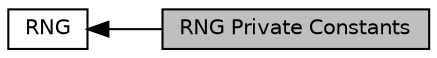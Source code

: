 digraph "RNG Private Constants"
{
  edge [fontname="Helvetica",fontsize="10",labelfontname="Helvetica",labelfontsize="10"];
  node [fontname="Helvetica",fontsize="10",shape=record];
  rankdir=LR;
  Node0 [label="RNG Private Constants",height=0.2,width=0.4,color="black", fillcolor="grey75", style="filled", fontcolor="black"];
  Node1 [label="RNG",height=0.2,width=0.4,color="black", fillcolor="white", style="filled",URL="$group___r_n_g.html",tooltip="RNG HAL module driver. "];
  Node1->Node0 [shape=plaintext, dir="back", style="solid"];
}
